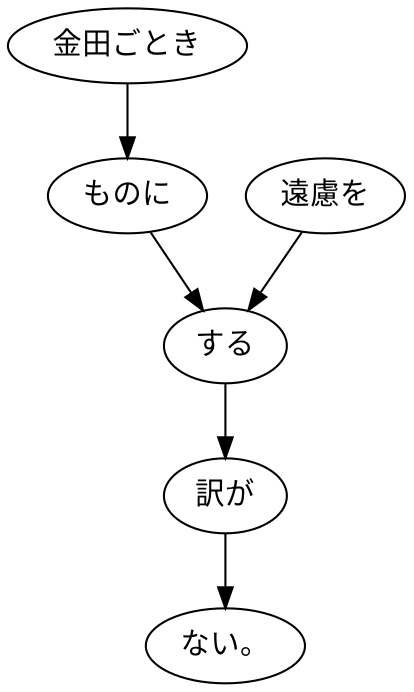 digraph graph2067 {
	node0 [label="金田ごとき"];
	node1 [label="ものに"];
	node2 [label="遠慮を"];
	node3 [label="する"];
	node4 [label="訳が"];
	node5 [label="ない。"];
	node0 -> node1;
	node1 -> node3;
	node2 -> node3;
	node3 -> node4;
	node4 -> node5;
}
